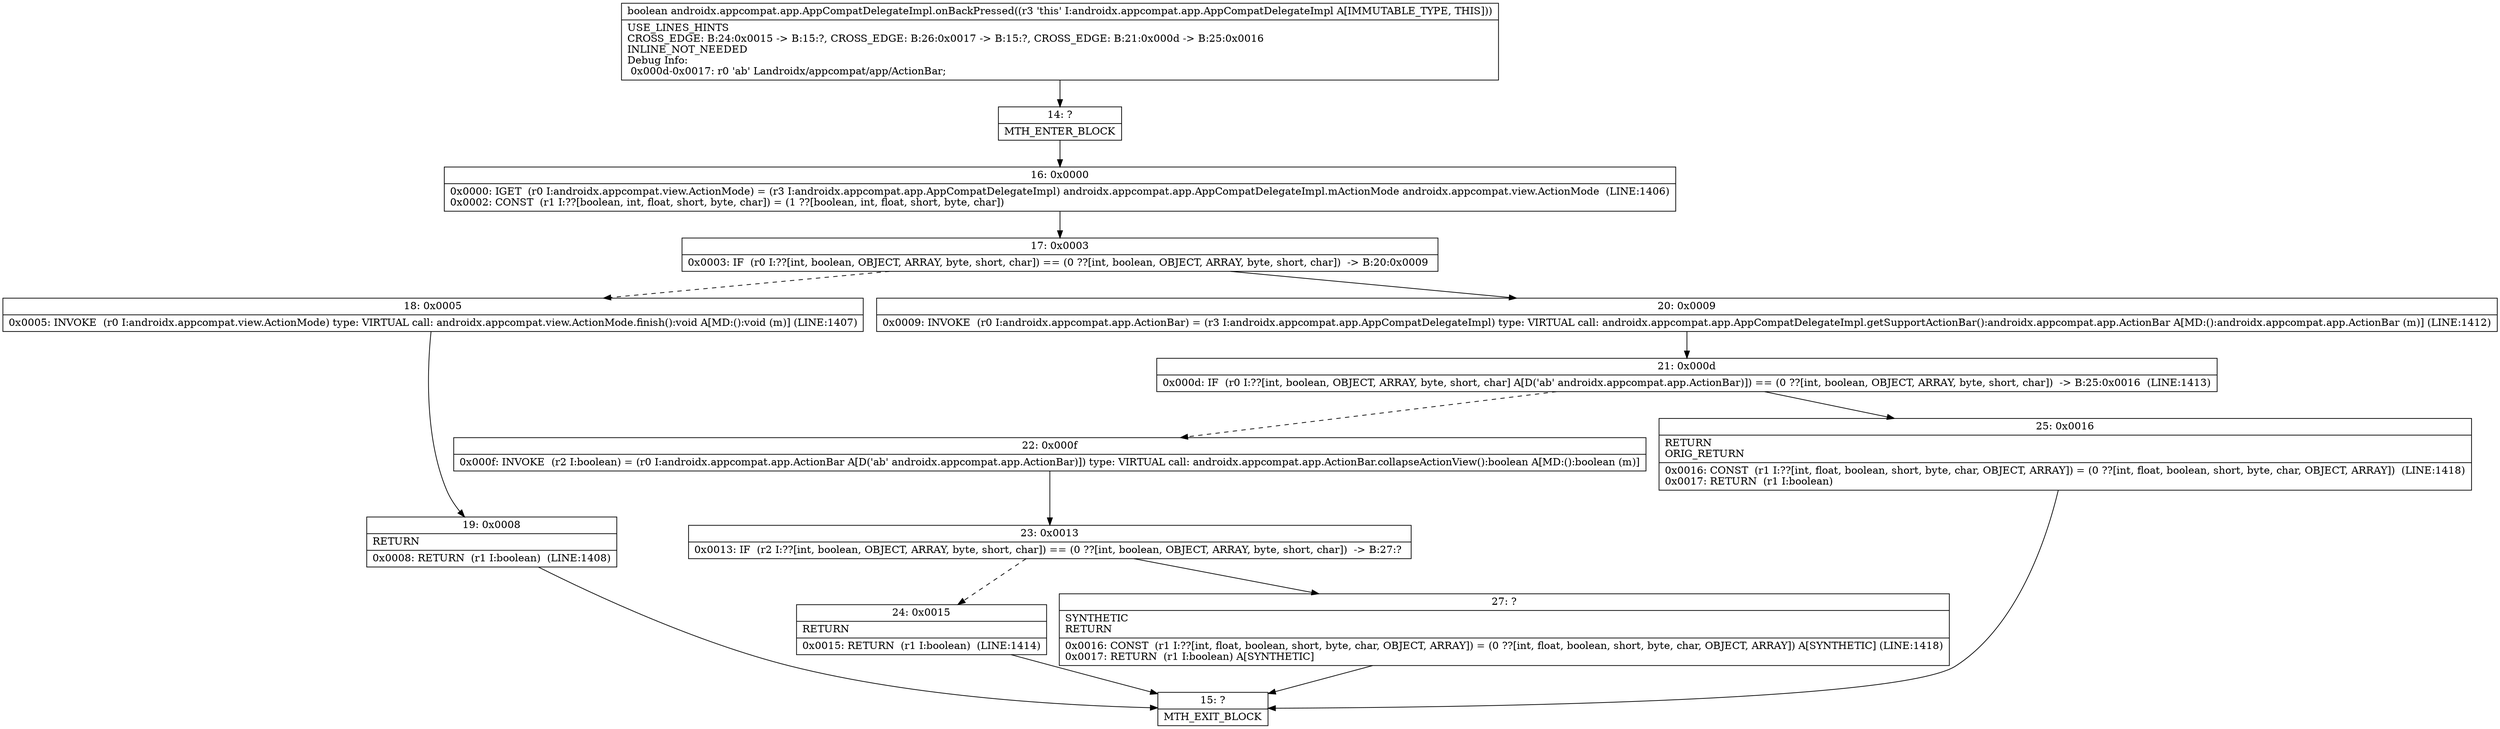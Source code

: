 digraph "CFG forandroidx.appcompat.app.AppCompatDelegateImpl.onBackPressed()Z" {
Node_14 [shape=record,label="{14\:\ ?|MTH_ENTER_BLOCK\l}"];
Node_16 [shape=record,label="{16\:\ 0x0000|0x0000: IGET  (r0 I:androidx.appcompat.view.ActionMode) = (r3 I:androidx.appcompat.app.AppCompatDelegateImpl) androidx.appcompat.app.AppCompatDelegateImpl.mActionMode androidx.appcompat.view.ActionMode  (LINE:1406)\l0x0002: CONST  (r1 I:??[boolean, int, float, short, byte, char]) = (1 ??[boolean, int, float, short, byte, char]) \l}"];
Node_17 [shape=record,label="{17\:\ 0x0003|0x0003: IF  (r0 I:??[int, boolean, OBJECT, ARRAY, byte, short, char]) == (0 ??[int, boolean, OBJECT, ARRAY, byte, short, char])  \-\> B:20:0x0009 \l}"];
Node_18 [shape=record,label="{18\:\ 0x0005|0x0005: INVOKE  (r0 I:androidx.appcompat.view.ActionMode) type: VIRTUAL call: androidx.appcompat.view.ActionMode.finish():void A[MD:():void (m)] (LINE:1407)\l}"];
Node_19 [shape=record,label="{19\:\ 0x0008|RETURN\l|0x0008: RETURN  (r1 I:boolean)  (LINE:1408)\l}"];
Node_15 [shape=record,label="{15\:\ ?|MTH_EXIT_BLOCK\l}"];
Node_20 [shape=record,label="{20\:\ 0x0009|0x0009: INVOKE  (r0 I:androidx.appcompat.app.ActionBar) = (r3 I:androidx.appcompat.app.AppCompatDelegateImpl) type: VIRTUAL call: androidx.appcompat.app.AppCompatDelegateImpl.getSupportActionBar():androidx.appcompat.app.ActionBar A[MD:():androidx.appcompat.app.ActionBar (m)] (LINE:1412)\l}"];
Node_21 [shape=record,label="{21\:\ 0x000d|0x000d: IF  (r0 I:??[int, boolean, OBJECT, ARRAY, byte, short, char] A[D('ab' androidx.appcompat.app.ActionBar)]) == (0 ??[int, boolean, OBJECT, ARRAY, byte, short, char])  \-\> B:25:0x0016  (LINE:1413)\l}"];
Node_22 [shape=record,label="{22\:\ 0x000f|0x000f: INVOKE  (r2 I:boolean) = (r0 I:androidx.appcompat.app.ActionBar A[D('ab' androidx.appcompat.app.ActionBar)]) type: VIRTUAL call: androidx.appcompat.app.ActionBar.collapseActionView():boolean A[MD:():boolean (m)]\l}"];
Node_23 [shape=record,label="{23\:\ 0x0013|0x0013: IF  (r2 I:??[int, boolean, OBJECT, ARRAY, byte, short, char]) == (0 ??[int, boolean, OBJECT, ARRAY, byte, short, char])  \-\> B:27:? \l}"];
Node_24 [shape=record,label="{24\:\ 0x0015|RETURN\l|0x0015: RETURN  (r1 I:boolean)  (LINE:1414)\l}"];
Node_27 [shape=record,label="{27\:\ ?|SYNTHETIC\lRETURN\l|0x0016: CONST  (r1 I:??[int, float, boolean, short, byte, char, OBJECT, ARRAY]) = (0 ??[int, float, boolean, short, byte, char, OBJECT, ARRAY]) A[SYNTHETIC] (LINE:1418)\l0x0017: RETURN  (r1 I:boolean) A[SYNTHETIC]\l}"];
Node_25 [shape=record,label="{25\:\ 0x0016|RETURN\lORIG_RETURN\l|0x0016: CONST  (r1 I:??[int, float, boolean, short, byte, char, OBJECT, ARRAY]) = (0 ??[int, float, boolean, short, byte, char, OBJECT, ARRAY])  (LINE:1418)\l0x0017: RETURN  (r1 I:boolean) \l}"];
MethodNode[shape=record,label="{boolean androidx.appcompat.app.AppCompatDelegateImpl.onBackPressed((r3 'this' I:androidx.appcompat.app.AppCompatDelegateImpl A[IMMUTABLE_TYPE, THIS]))  | USE_LINES_HINTS\lCROSS_EDGE: B:24:0x0015 \-\> B:15:?, CROSS_EDGE: B:26:0x0017 \-\> B:15:?, CROSS_EDGE: B:21:0x000d \-\> B:25:0x0016\lINLINE_NOT_NEEDED\lDebug Info:\l  0x000d\-0x0017: r0 'ab' Landroidx\/appcompat\/app\/ActionBar;\l}"];
MethodNode -> Node_14;Node_14 -> Node_16;
Node_16 -> Node_17;
Node_17 -> Node_18[style=dashed];
Node_17 -> Node_20;
Node_18 -> Node_19;
Node_19 -> Node_15;
Node_20 -> Node_21;
Node_21 -> Node_22[style=dashed];
Node_21 -> Node_25;
Node_22 -> Node_23;
Node_23 -> Node_24[style=dashed];
Node_23 -> Node_27;
Node_24 -> Node_15;
Node_27 -> Node_15;
Node_25 -> Node_15;
}

